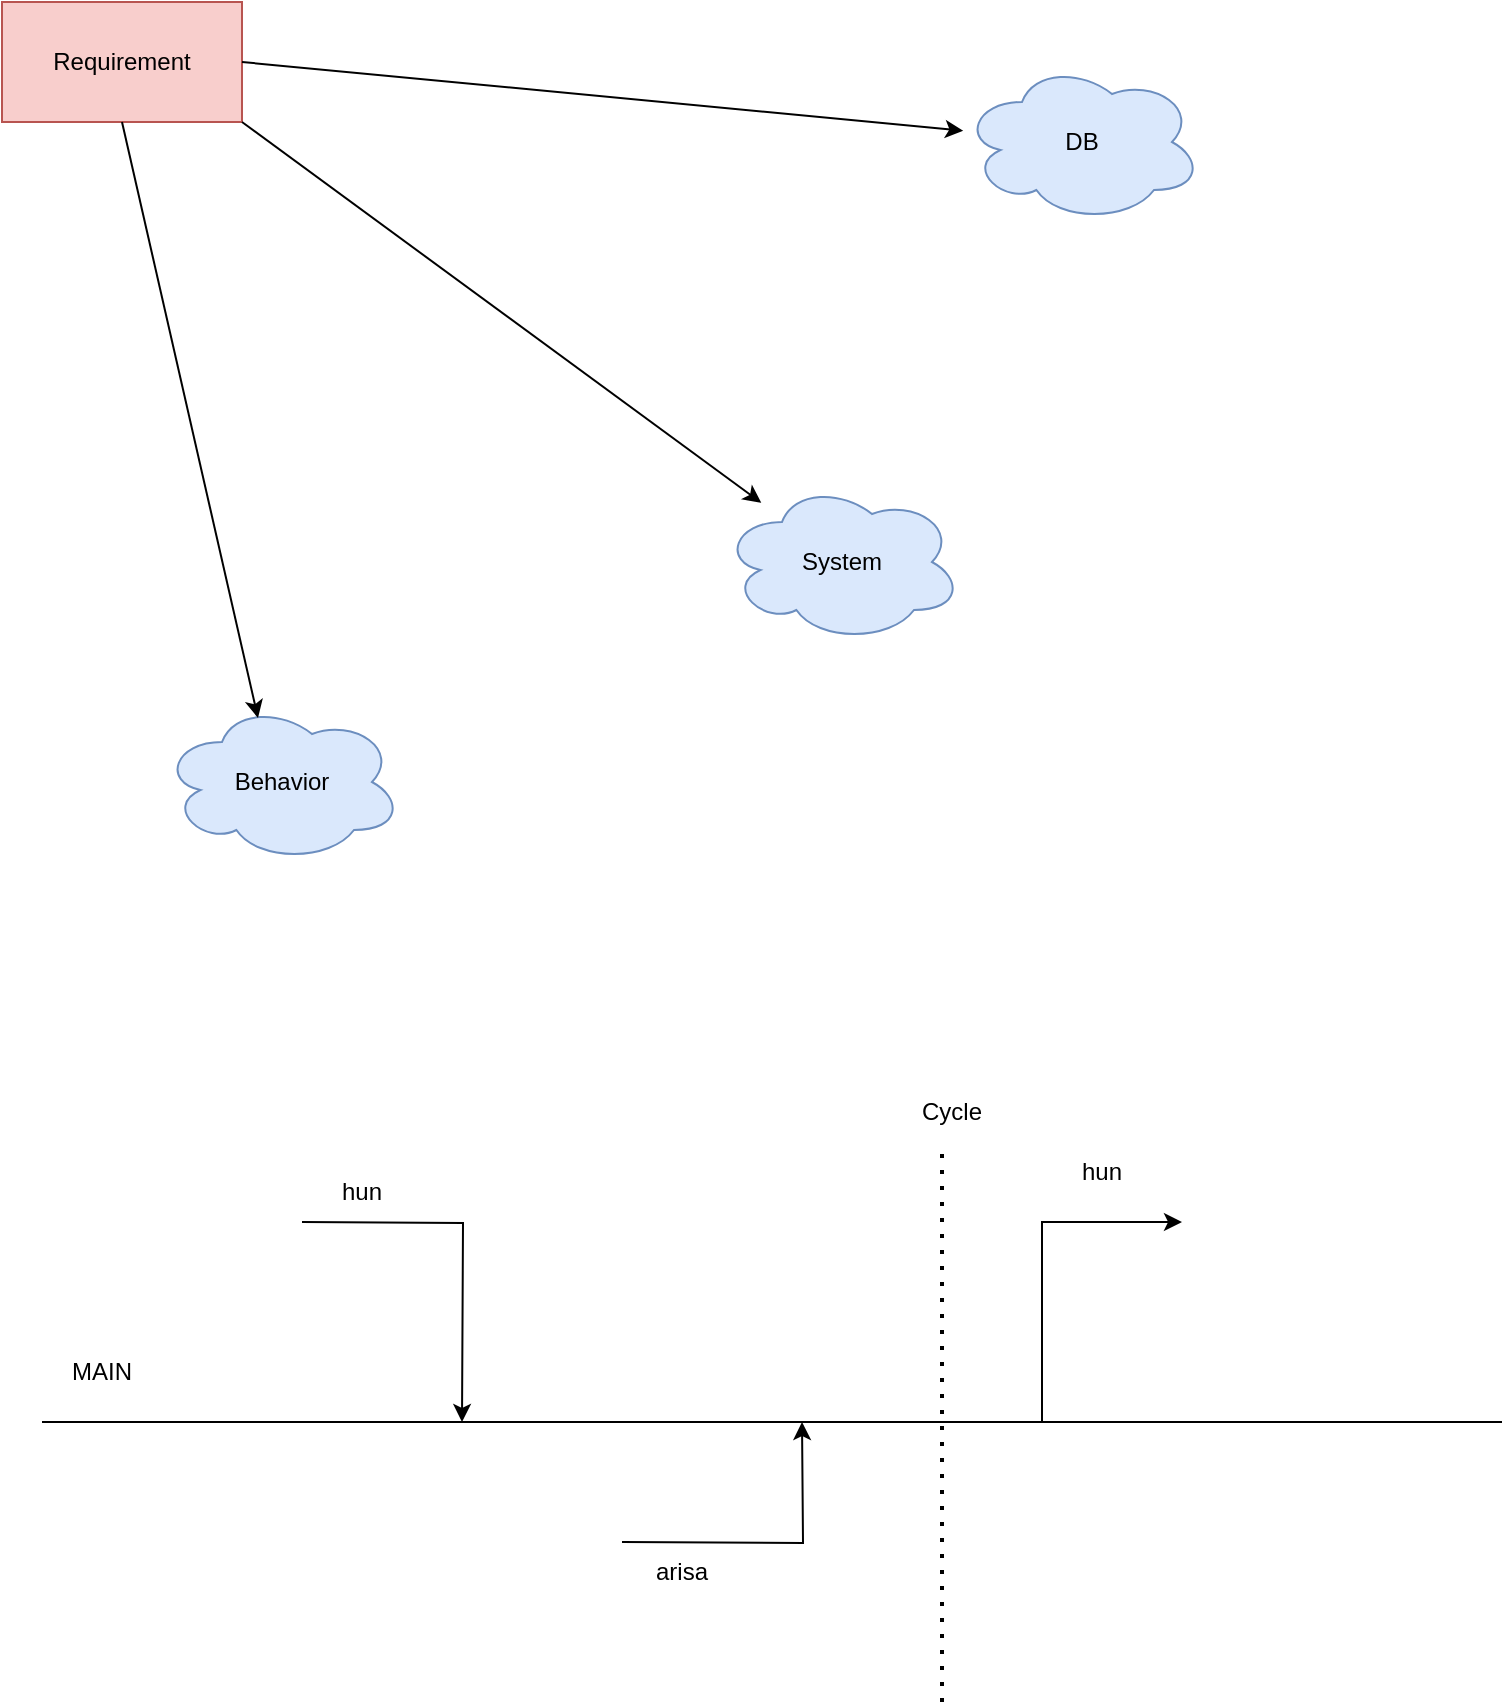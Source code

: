 <mxfile version="24.7.4" pages="6">
  <diagram id="cv9yu7ZkY2YwpnnXBfel" name="Info">
    <mxGraphModel dx="1434" dy="772" grid="1" gridSize="10" guides="1" tooltips="1" connect="1" arrows="1" fold="1" page="1" pageScale="1" pageWidth="850" pageHeight="1100" math="0" shadow="0">
      <root>
        <mxCell id="0" />
        <mxCell id="1" parent="0" />
        <mxCell id="k1sJtsiJWaZfS4syGYql-1" value="Requirement" style="rounded=0;whiteSpace=wrap;html=1;fillColor=#f8cecc;strokeColor=#b85450;" parent="1" vertex="1">
          <mxGeometry x="50" y="70" width="120" height="60" as="geometry" />
        </mxCell>
        <mxCell id="k1sJtsiJWaZfS4syGYql-2" value="" style="endArrow=classic;html=1;rounded=0;exitX=1;exitY=0.5;exitDx=0;exitDy=0;" parent="1" source="k1sJtsiJWaZfS4syGYql-1" target="k1sJtsiJWaZfS4syGYql-3" edge="1">
          <mxGeometry width="50" height="50" relative="1" as="geometry">
            <mxPoint x="400" y="340" as="sourcePoint" />
            <mxPoint x="490" y="140" as="targetPoint" />
          </mxGeometry>
        </mxCell>
        <mxCell id="k1sJtsiJWaZfS4syGYql-3" value="DB" style="ellipse;shape=cloud;whiteSpace=wrap;html=1;fillColor=#dae8fc;strokeColor=#6c8ebf;" parent="1" vertex="1">
          <mxGeometry x="530" y="100" width="120" height="80" as="geometry" />
        </mxCell>
        <mxCell id="k1sJtsiJWaZfS4syGYql-4" value="" style="endArrow=classic;html=1;rounded=0;exitX=1;exitY=1;exitDx=0;exitDy=0;" parent="1" source="k1sJtsiJWaZfS4syGYql-1" target="k1sJtsiJWaZfS4syGYql-5" edge="1">
          <mxGeometry width="50" height="50" relative="1" as="geometry">
            <mxPoint x="400" y="340" as="sourcePoint" />
            <mxPoint x="450" y="290" as="targetPoint" />
          </mxGeometry>
        </mxCell>
        <mxCell id="k1sJtsiJWaZfS4syGYql-5" value="System" style="ellipse;shape=cloud;whiteSpace=wrap;html=1;fillColor=#dae8fc;strokeColor=#6c8ebf;" parent="1" vertex="1">
          <mxGeometry x="410" y="310" width="120" height="80" as="geometry" />
        </mxCell>
        <mxCell id="k1sJtsiJWaZfS4syGYql-6" value="Behavior" style="ellipse;shape=cloud;whiteSpace=wrap;html=1;fillColor=#dae8fc;strokeColor=#6c8ebf;" parent="1" vertex="1">
          <mxGeometry x="130" y="420" width="120" height="80" as="geometry" />
        </mxCell>
        <mxCell id="k1sJtsiJWaZfS4syGYql-7" value="" style="endArrow=classic;html=1;rounded=0;exitX=0.5;exitY=1;exitDx=0;exitDy=0;entryX=0.4;entryY=0.1;entryDx=0;entryDy=0;entryPerimeter=0;" parent="1" source="k1sJtsiJWaZfS4syGYql-1" target="k1sJtsiJWaZfS4syGYql-6" edge="1">
          <mxGeometry width="50" height="50" relative="1" as="geometry">
            <mxPoint x="400" y="340" as="sourcePoint" />
            <mxPoint x="450" y="290" as="targetPoint" />
          </mxGeometry>
        </mxCell>
        <mxCell id="tT_voXiLhKXrfg9Bb0Ah-1" value="" style="endArrow=none;html=1;rounded=0;" parent="1" edge="1">
          <mxGeometry width="50" height="50" relative="1" as="geometry">
            <mxPoint x="70" y="780" as="sourcePoint" />
            <mxPoint x="800" y="780" as="targetPoint" />
          </mxGeometry>
        </mxCell>
        <mxCell id="tT_voXiLhKXrfg9Bb0Ah-2" value="MAIN" style="text;html=1;align=center;verticalAlign=middle;whiteSpace=wrap;rounded=0;" parent="1" vertex="1">
          <mxGeometry x="70" y="740" width="60" height="30" as="geometry" />
        </mxCell>
        <mxCell id="tT_voXiLhKXrfg9Bb0Ah-3" value="" style="endArrow=classic;html=1;rounded=0;edgeStyle=orthogonalEdgeStyle;" parent="1" edge="1">
          <mxGeometry width="50" height="50" relative="1" as="geometry">
            <mxPoint x="200" y="680" as="sourcePoint" />
            <mxPoint x="280" y="780" as="targetPoint" />
          </mxGeometry>
        </mxCell>
        <mxCell id="tT_voXiLhKXrfg9Bb0Ah-4" value="hun" style="text;html=1;align=center;verticalAlign=middle;whiteSpace=wrap;rounded=0;" parent="1" vertex="1">
          <mxGeometry x="200" y="650" width="60" height="30" as="geometry" />
        </mxCell>
        <mxCell id="tT_voXiLhKXrfg9Bb0Ah-5" value="" style="endArrow=classic;html=1;rounded=0;edgeStyle=orthogonalEdgeStyle;" parent="1" edge="1">
          <mxGeometry width="50" height="50" relative="1" as="geometry">
            <mxPoint x="360" y="840" as="sourcePoint" />
            <mxPoint x="450" y="780" as="targetPoint" />
          </mxGeometry>
        </mxCell>
        <mxCell id="tT_voXiLhKXrfg9Bb0Ah-6" value="arisa" style="text;html=1;align=center;verticalAlign=middle;whiteSpace=wrap;rounded=0;" parent="1" vertex="1">
          <mxGeometry x="360" y="840" width="60" height="30" as="geometry" />
        </mxCell>
        <mxCell id="tT_voXiLhKXrfg9Bb0Ah-7" value="" style="endArrow=none;dashed=1;html=1;dashPattern=1 3;strokeWidth=2;rounded=0;" parent="1" edge="1">
          <mxGeometry width="50" height="50" relative="1" as="geometry">
            <mxPoint x="520" y="920" as="sourcePoint" />
            <mxPoint x="520" y="640" as="targetPoint" />
          </mxGeometry>
        </mxCell>
        <mxCell id="tT_voXiLhKXrfg9Bb0Ah-8" value="Cycle" style="text;html=1;align=center;verticalAlign=middle;whiteSpace=wrap;rounded=0;" parent="1" vertex="1">
          <mxGeometry x="490" y="610" width="70" height="30" as="geometry" />
        </mxCell>
        <mxCell id="tT_voXiLhKXrfg9Bb0Ah-9" value="" style="endArrow=classic;html=1;rounded=0;edgeStyle=orthogonalEdgeStyle;" parent="1" edge="1">
          <mxGeometry width="50" height="50" relative="1" as="geometry">
            <mxPoint x="570" y="780" as="sourcePoint" />
            <mxPoint x="640" y="680" as="targetPoint" />
            <Array as="points">
              <mxPoint x="570" y="680" />
            </Array>
          </mxGeometry>
        </mxCell>
        <mxCell id="tT_voXiLhKXrfg9Bb0Ah-10" value="hun" style="text;html=1;align=center;verticalAlign=middle;whiteSpace=wrap;rounded=0;" parent="1" vertex="1">
          <mxGeometry x="570" y="640" width="60" height="30" as="geometry" />
        </mxCell>
      </root>
    </mxGraphModel>
  </diagram>
  <diagram name="FlowChart" id="mXDFVsgbfoGRC1E31Kpp">
    <mxGraphModel dx="1434" dy="772" grid="1" gridSize="10" guides="1" tooltips="1" connect="1" arrows="1" fold="1" page="1" pageScale="1" pageWidth="850" pageHeight="1100" math="0" shadow="0">
      <root>
        <mxCell id="0" />
        <mxCell id="1" parent="0" />
      </root>
    </mxGraphModel>
  </diagram>
  <diagram id="qq4DyFh1Ys97BawBghWi" name="SystemDiagram">
    <mxGraphModel dx="794" dy="440" grid="1" gridSize="10" guides="1" tooltips="1" connect="1" arrows="1" fold="1" page="1" pageScale="1" pageWidth="827" pageHeight="1169" math="0" shadow="0">
      <root>
        <mxCell id="0" />
        <mxCell id="1" parent="0" />
      </root>
    </mxGraphModel>
  </diagram>
  <diagram id="NPdGH7OaFTkKmsA49MZa" name="ActivityDiagram">
    <mxGraphModel dx="662" dy="367" grid="1" gridSize="10" guides="1" tooltips="1" connect="1" arrows="1" fold="1" page="1" pageScale="1" pageWidth="850" pageHeight="1100" math="0" shadow="0">
      <root>
        <mxCell id="0" />
        <mxCell id="1" parent="0" />
        <mxCell id="3PQBgL0qBck7NlTX-TnK-1" value="FrontEnd" style="swimlane;whiteSpace=wrap;html=1;movable=0;resizable=0;rotatable=0;deletable=0;editable=0;locked=1;connectable=0;" parent="1" vertex="1">
          <mxGeometry x="80" y="40" width="200" height="480" as="geometry" />
        </mxCell>
        <mxCell id="BpvWtZATabNXIFzFzpe5-1" value="" style="ellipse;html=1;shape=startState;fillColor=#000000;strokeColor=#ff0000;movable=0;resizable=0;rotatable=0;deletable=0;editable=0;locked=1;connectable=0;" parent="3PQBgL0qBck7NlTX-TnK-1" vertex="1">
          <mxGeometry x="80" y="40" width="30" height="30" as="geometry" />
        </mxCell>
        <mxCell id="BpvWtZATabNXIFzFzpe5-2" value="" style="edgeStyle=orthogonalEdgeStyle;html=1;verticalAlign=bottom;endArrow=open;endSize=8;strokeColor=#ff0000;rounded=0;movable=0;resizable=0;rotatable=0;deletable=0;editable=0;locked=1;connectable=0;" parent="3PQBgL0qBck7NlTX-TnK-1" source="BpvWtZATabNXIFzFzpe5-1" edge="1">
          <mxGeometry relative="1" as="geometry">
            <mxPoint x="95" y="100" as="targetPoint" />
          </mxGeometry>
        </mxCell>
        <mxCell id="3PQBgL0qBck7NlTX-TnK-2" value="BackEnd" style="swimlane;whiteSpace=wrap;html=1;startSize=23;movable=0;resizable=0;rotatable=0;deletable=0;editable=0;locked=1;connectable=0;" parent="1" vertex="1">
          <mxGeometry x="280" y="40" width="200" height="480" as="geometry" />
        </mxCell>
        <mxCell id="3PQBgL0qBck7NlTX-TnK-3" value="Database" style="swimlane;whiteSpace=wrap;html=1;movable=0;resizable=0;rotatable=0;deletable=0;editable=0;locked=1;connectable=0;" parent="1" vertex="1">
          <mxGeometry x="480" y="40" width="200" height="480" as="geometry" />
        </mxCell>
        <mxCell id="BpvWtZATabNXIFzFzpe5-5" value="" style="ellipse;html=1;shape=endState;fillColor=#000000;strokeColor=#ff0000;align=center;verticalAlign=middle;fontFamily=Helvetica;fontSize=12;fontColor=default;fontStyle=1;movable=0;resizable=0;rotatable=0;deletable=0;editable=0;locked=1;connectable=0;" parent="1" vertex="1">
          <mxGeometry x="160" y="460" width="30" height="30" as="geometry" />
        </mxCell>
        <mxCell id="ZE7bS910Hn2F8YZD6igh-1" value="Text field: กรอกเลขรางวัลสลาก" style="rounded=0;whiteSpace=wrap;html=1;strokeColor=default;align=center;verticalAlign=middle;fontFamily=Helvetica;fontSize=12;fontColor=default;fontStyle=1;fillColor=default;" parent="1" vertex="1">
          <mxGeometry x="112.5" y="190" width="120" height="30" as="geometry" />
        </mxCell>
        <mxCell id="ZE7bS910Hn2F8YZD6igh-3" value="ดึงเลขรางวัลสลาก" style="rounded=0;whiteSpace=wrap;html=1;strokeColor=default;align=center;verticalAlign=middle;fontFamily=Helvetica;fontSize=12;fontColor=default;fontStyle=1;fillColor=default;" parent="1" vertex="1">
          <mxGeometry x="320" y="230" width="120" height="30" as="geometry" />
        </mxCell>
        <mxCell id="ZE7bS910Hn2F8YZD6igh-4" value="combobox: เลือกงวดรางวัลสลาก" style="rounded=0;whiteSpace=wrap;html=1;strokeColor=default;align=center;verticalAlign=middle;fontFamily=Helvetica;fontSize=12;fontColor=default;fontStyle=1;fillColor=default;" parent="1" vertex="1">
          <mxGeometry x="115" y="140" width="115" height="30" as="geometry" />
        </mxCell>
        <mxCell id="ZE7bS910Hn2F8YZD6igh-5" value="ส่งเลขรางวัลที่ร้อขอ" style="rounded=0;whiteSpace=wrap;html=1;strokeColor=default;align=center;verticalAlign=middle;fontFamily=Helvetica;fontSize=12;fontColor=default;fontStyle=1;fillColor=default;" parent="1" vertex="1">
          <mxGeometry x="520" y="260" width="120" height="30" as="geometry" />
        </mxCell>
        <mxCell id="ZE7bS910Hn2F8YZD6igh-6" value="คำนวนการถูกรางวัล" style="rounded=0;whiteSpace=wrap;html=1;strokeColor=default;align=center;verticalAlign=middle;fontFamily=Helvetica;fontSize=12;fontColor=default;fontStyle=1;fillColor=default;" parent="1" vertex="1">
          <mxGeometry x="320" y="290" width="120" height="30" as="geometry" />
        </mxCell>
        <mxCell id="ZE7bS910Hn2F8YZD6igh-7" value="แสดงการถูกรางวัล" style="rounded=0;whiteSpace=wrap;html=1;strokeColor=default;align=center;verticalAlign=middle;fontFamily=Helvetica;fontSize=12;fontColor=default;fontStyle=1;fillColor=default;" parent="1" vertex="1">
          <mxGeometry x="115" y="320" width="120" height="30" as="geometry" />
        </mxCell>
        <mxCell id="ZE7bS910Hn2F8YZD6igh-8" value="" style="endArrow=classic;html=1;rounded=0;fontFamily=Helvetica;fontSize=12;fontColor=default;fontStyle=1;exitX=0.5;exitY=1;exitDx=0;exitDy=0;entryX=0.5;entryY=0;entryDx=0;entryDy=0;" parent="1" source="ZE7bS910Hn2F8YZD6igh-4" target="ZE7bS910Hn2F8YZD6igh-1" edge="1">
          <mxGeometry width="50" height="50" relative="1" as="geometry">
            <mxPoint x="430" y="330" as="sourcePoint" />
            <mxPoint x="480" y="280" as="targetPoint" />
          </mxGeometry>
        </mxCell>
        <mxCell id="ZE7bS910Hn2F8YZD6igh-9" value="" style="endArrow=classic;html=1;rounded=0;fontFamily=Helvetica;fontSize=12;fontColor=default;fontStyle=1;exitX=1;exitY=0.5;exitDx=0;exitDy=0;entryX=0.5;entryY=0;entryDx=0;entryDy=0;" parent="1" source="ZE7bS910Hn2F8YZD6igh-1" target="ZE7bS910Hn2F8YZD6igh-3" edge="1">
          <mxGeometry width="50" height="50" relative="1" as="geometry">
            <mxPoint x="250" y="220" as="sourcePoint" />
            <mxPoint x="480" y="280" as="targetPoint" />
            <Array as="points">
              <mxPoint x="380" y="205" />
            </Array>
          </mxGeometry>
        </mxCell>
        <mxCell id="ZE7bS910Hn2F8YZD6igh-12" value="" style="endArrow=classic;html=1;rounded=0;fontFamily=Helvetica;fontSize=12;fontColor=default;fontStyle=1;exitX=1;exitY=0.5;exitDx=0;exitDy=0;entryX=0.5;entryY=0;entryDx=0;entryDy=0;" parent="1" source="ZE7bS910Hn2F8YZD6igh-3" target="ZE7bS910Hn2F8YZD6igh-5" edge="1">
          <mxGeometry width="50" height="50" relative="1" as="geometry">
            <mxPoint x="430" y="330" as="sourcePoint" />
            <mxPoint x="480" y="280" as="targetPoint" />
            <Array as="points">
              <mxPoint x="580" y="245" />
            </Array>
          </mxGeometry>
        </mxCell>
        <mxCell id="ZE7bS910Hn2F8YZD6igh-13" value="" style="endArrow=classic;html=1;rounded=0;fontFamily=Helvetica;fontSize=12;fontColor=default;fontStyle=1;exitX=0.5;exitY=1;exitDx=0;exitDy=0;entryX=1;entryY=0.5;entryDx=0;entryDy=0;" parent="1" source="ZE7bS910Hn2F8YZD6igh-5" target="ZE7bS910Hn2F8YZD6igh-6" edge="1">
          <mxGeometry width="50" height="50" relative="1" as="geometry">
            <mxPoint x="430" y="330" as="sourcePoint" />
            <mxPoint x="480" y="280" as="targetPoint" />
            <Array as="points">
              <mxPoint x="580" y="305" />
            </Array>
          </mxGeometry>
        </mxCell>
        <mxCell id="ZE7bS910Hn2F8YZD6igh-14" value="" style="endArrow=classic;html=1;rounded=0;fontFamily=Helvetica;fontSize=12;fontColor=default;fontStyle=1;exitX=0.5;exitY=1;exitDx=0;exitDy=0;" parent="1" source="ZE7bS910Hn2F8YZD6igh-7" edge="1">
          <mxGeometry width="50" height="50" relative="1" as="geometry">
            <mxPoint x="430" y="330" as="sourcePoint" />
            <mxPoint x="175" y="460" as="targetPoint" />
          </mxGeometry>
        </mxCell>
        <mxCell id="ZE7bS910Hn2F8YZD6igh-15" value="" style="endArrow=classic;html=1;rounded=0;fontFamily=Helvetica;fontSize=12;fontColor=default;fontStyle=1;exitX=0;exitY=0.5;exitDx=0;exitDy=0;entryX=0.5;entryY=0;entryDx=0;entryDy=0;" parent="1" source="ZE7bS910Hn2F8YZD6igh-6" target="ZE7bS910Hn2F8YZD6igh-7" edge="1">
          <mxGeometry width="50" height="50" relative="1" as="geometry">
            <mxPoint x="430" y="330" as="sourcePoint" />
            <mxPoint x="480" y="280" as="targetPoint" />
            <Array as="points">
              <mxPoint x="175" y="305" />
            </Array>
          </mxGeometry>
        </mxCell>
      </root>
    </mxGraphModel>
  </diagram>
  <diagram id="4155c1GV6ip-M_pjgXFd" name="SequenceDiagram">
    <mxGraphModel dx="934" dy="518" grid="1" gridSize="10" guides="1" tooltips="1" connect="1" arrows="1" fold="1" page="1" pageScale="1" pageWidth="850" pageHeight="1100" math="0" shadow="0">
      <root>
        <mxCell id="0" />
        <mxCell id="1" parent="0" />
        <mxCell id="uSdlki3toht-JshUPVU1-1" value="User" style="shape=umlActor;verticalLabelPosition=bottom;verticalAlign=top;html=1;outlineConnect=0;" vertex="1" parent="1">
          <mxGeometry x="140" y="90" width="30" height="40" as="geometry" />
        </mxCell>
        <mxCell id="uSdlki3toht-JshUPVU1-2" value="Motivation App หวย" style="rounded=0;whiteSpace=wrap;html=1;" vertex="1" parent="1">
          <mxGeometry x="370" y="90" width="110" height="40" as="geometry" />
        </mxCell>
        <mxCell id="uSdlki3toht-JshUPVU1-3" value="กองสลากกินไม่แบ่งรัฐบาล&lt;div&gt;Database&lt;/div&gt;" style="rounded=0;whiteSpace=wrap;html=1;" vertex="1" parent="1">
          <mxGeometry x="630" y="90" width="140" height="40" as="geometry" />
        </mxCell>
        <mxCell id="uSdlki3toht-JshUPVU1-5" value="" style="endArrow=none;dashed=1;html=1;dashPattern=1 3;strokeWidth=2;rounded=0;movable=0;resizable=0;rotatable=0;deletable=0;editable=0;locked=1;connectable=0;" edge="1" parent="1">
          <mxGeometry width="50" height="50" relative="1" as="geometry">
            <mxPoint x="155" y="600" as="sourcePoint" />
            <mxPoint x="155" y="110" as="targetPoint" />
          </mxGeometry>
        </mxCell>
        <mxCell id="uSdlki3toht-JshUPVU1-6" value="" style="endArrow=none;dashed=1;html=1;dashPattern=1 3;strokeWidth=2;rounded=0;entryX=0.5;entryY=1;entryDx=0;entryDy=0;movable=0;resizable=0;rotatable=0;deletable=0;editable=0;locked=1;connectable=0;" edge="1" parent="1" target="uSdlki3toht-JshUPVU1-2">
          <mxGeometry width="50" height="50" relative="1" as="geometry">
            <mxPoint x="425" y="600" as="sourcePoint" />
            <mxPoint x="425" y="190" as="targetPoint" />
          </mxGeometry>
        </mxCell>
        <mxCell id="uSdlki3toht-JshUPVU1-7" value="" style="endArrow=none;dashed=1;html=1;dashPattern=1 3;strokeWidth=2;rounded=0;entryX=0.5;entryY=1;entryDx=0;entryDy=0;movable=0;resizable=0;rotatable=0;deletable=0;editable=0;locked=1;connectable=0;" edge="1" parent="1">
          <mxGeometry width="50" height="50" relative="1" as="geometry">
            <mxPoint x="700" y="600" as="sourcePoint" />
            <mxPoint x="699.29" y="130" as="targetPoint" />
          </mxGeometry>
        </mxCell>
        <mxCell id="Wj9qB8KpJOfRa7JsKB1r-6" value="" style="rounded=0;whiteSpace=wrap;html=1;rotation=-90;" vertex="1" parent="1">
          <mxGeometry x="666.25" y="250" width="67.5" height="20" as="geometry" />
        </mxCell>
        <mxCell id="Wj9qB8KpJOfRa7JsKB1r-9" value="" style="rounded=0;whiteSpace=wrap;html=1;rotation=-90;" vertex="1" parent="1">
          <mxGeometry x="384" y="196.5" width="81.75" height="20" as="geometry" />
        </mxCell>
        <mxCell id="Wj9qB8KpJOfRa7JsKB1r-10" value="" style="rounded=0;whiteSpace=wrap;html=1;rotation=-90;" vertex="1" parent="1">
          <mxGeometry x="27.76" y="277.76" width="254.49" height="20" as="geometry" />
        </mxCell>
        <mxCell id="Wj9qB8KpJOfRa7JsKB1r-12" value="ส่งข้อมูลเลขที่ถูกรางวัล" style="text;html=1;align=center;verticalAlign=middle;resizable=0;points=[];autosize=1;strokeColor=none;fillColor=none;" vertex="1" parent="1">
          <mxGeometry x="500" y="290" width="140" height="30" as="geometry" />
        </mxCell>
        <mxCell id="Wj9qB8KpJOfRa7JsKB1r-15" value="" style="endArrow=classic;html=1;rounded=0;" edge="1" parent="1">
          <mxGeometry width="50" height="50" relative="1" as="geometry">
            <mxPoint x="170" y="172" as="sourcePoint" />
            <mxPoint x="410" y="170" as="targetPoint" />
          </mxGeometry>
        </mxCell>
        <mxCell id="Wj9qB8KpJOfRa7JsKB1r-16" value="กรอกเลขสลาก" style="text;html=1;align=center;verticalAlign=middle;resizable=0;points=[];autosize=1;strokeColor=none;fillColor=none;" vertex="1" parent="1">
          <mxGeometry x="240" y="140" width="100" height="30" as="geometry" />
        </mxCell>
        <mxCell id="Wj9qB8KpJOfRa7JsKB1r-19" value="" style="endArrow=classic;html=1;rounded=0;" edge="1" parent="1">
          <mxGeometry width="50" height="50" relative="1" as="geometry">
            <mxPoint x="410" y="350" as="sourcePoint" />
            <mxPoint x="170" y="350" as="targetPoint" />
          </mxGeometry>
        </mxCell>
        <mxCell id="Wj9qB8KpJOfRa7JsKB1r-20" value="ส่งผลรางวัลที่ได้รับ" style="text;html=1;align=center;verticalAlign=middle;resizable=0;points=[];autosize=1;strokeColor=none;fillColor=none;" vertex="1" parent="1">
          <mxGeometry x="230" y="320" width="120" height="30" as="geometry" />
        </mxCell>
        <mxCell id="9Ba8Cq9jnBvWvwLjNAye-2" value="" style="endArrow=classic;html=1;rounded=0;" edge="1" parent="1">
          <mxGeometry width="50" height="50" relative="1" as="geometry">
            <mxPoint x="680" y="287" as="sourcePoint" />
            <mxPoint x="440" y="287" as="targetPoint" />
          </mxGeometry>
        </mxCell>
        <mxCell id="9Ba8Cq9jnBvWvwLjNAye-4" value="" style="rounded=0;whiteSpace=wrap;html=1;rotation=-90;" vertex="1" parent="1">
          <mxGeometry x="388" y="310" width="73.75" height="20" as="geometry" />
        </mxCell>
        <mxCell id="9Ba8Cq9jnBvWvwLjNAye-5" value="" style="endArrow=classic;html=1;rounded=0;" edge="1" parent="1">
          <mxGeometry width="50" height="50" relative="1" as="geometry">
            <mxPoint x="445" y="240" as="sourcePoint" />
            <mxPoint x="680" y="240" as="targetPoint" />
          </mxGeometry>
        </mxCell>
        <mxCell id="9Ba8Cq9jnBvWvwLjNAye-6" value="ดึงข้อมูลเลขที่ถูกรางวัล" style="text;html=1;align=center;verticalAlign=middle;resizable=0;points=[];autosize=1;strokeColor=none;fillColor=none;" vertex="1" parent="1">
          <mxGeometry x="500" y="210" width="140" height="30" as="geometry" />
        </mxCell>
      </root>
    </mxGraphModel>
  </diagram>
  <diagram id="3TGMSSId-HzBttKyHc_C" name="Entity Relationship">
    <mxGraphModel dx="794" dy="440" grid="1" gridSize="10" guides="1" tooltips="1" connect="1" arrows="1" fold="1" page="1" pageScale="1" pageWidth="850" pageHeight="1100" math="0" shadow="0">
      <root>
        <mxCell id="0" />
        <mxCell id="1" parent="0" />
      </root>
    </mxGraphModel>
  </diagram>
</mxfile>
